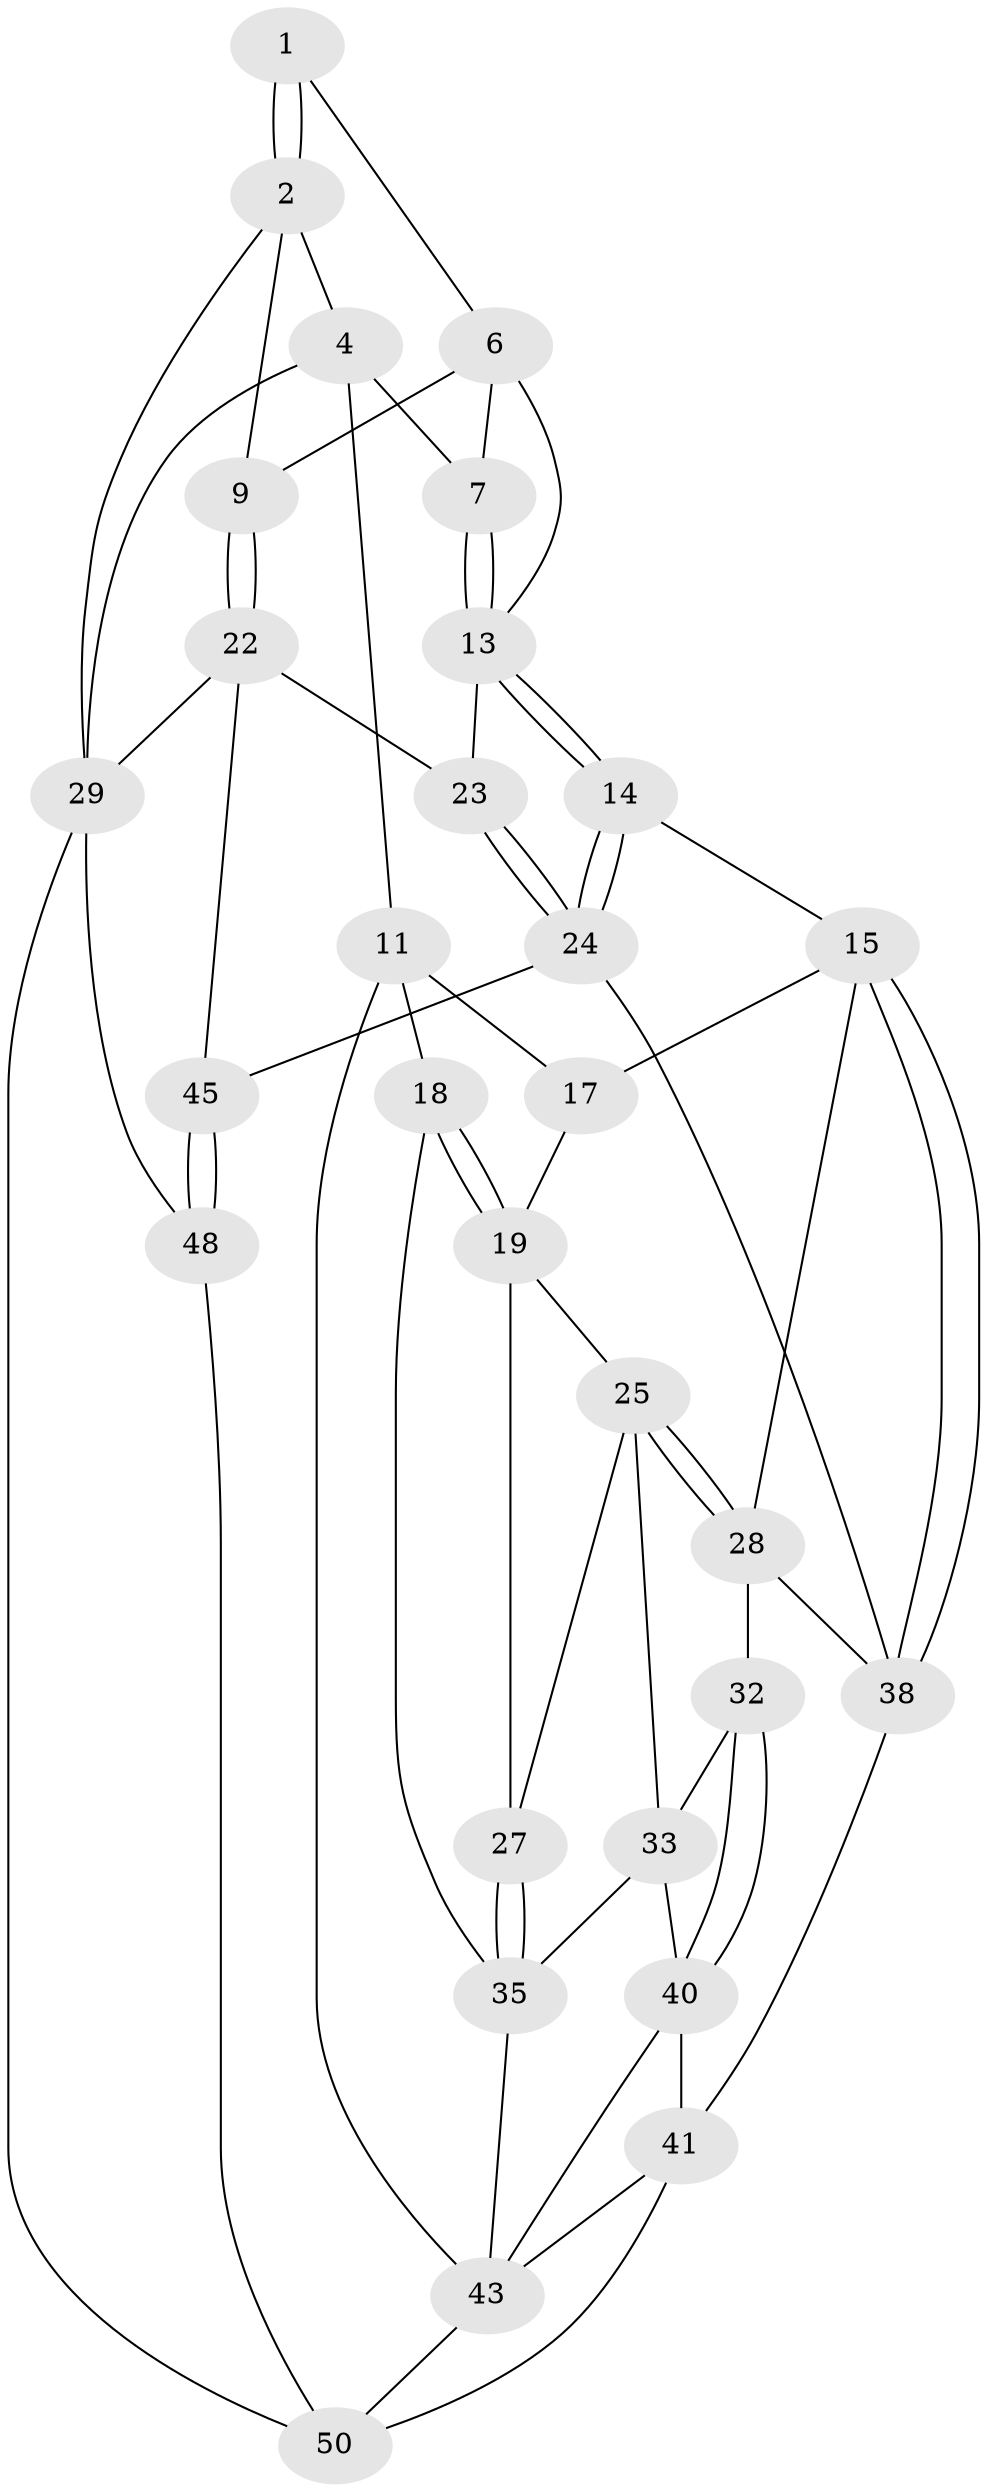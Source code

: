 // Generated by graph-tools (version 1.1) at 2025/52/02/27/25 19:52:37]
// undirected, 30 vertices, 67 edges
graph export_dot {
graph [start="1"]
  node [color=gray90,style=filled];
  1 [pos="+0.8905446468709031+0.03310265700400493"];
  2 [pos="+0.975937881570502+0.2469918090036109",super="+3"];
  4 [pos="+1+0",super="+5"];
  6 [pos="+0.8111595577386301+0.15018464258521397",super="+10"];
  7 [pos="+0.5696779314351071+0.0923012513437375",super="+8"];
  9 [pos="+0.8810965808521665+0.28651740416822946"];
  11 [pos="+0+0",super="+12"];
  13 [pos="+0.569584420258325+0.12445867845107321",super="+21"];
  14 [pos="+0.5253230788789103+0.24771677163052402"];
  15 [pos="+0.38512665475006913+0.3453993241763465",super="+16"];
  17 [pos="+0.2016351858216384+0.043570594385111835"];
  18 [pos="+0+0.29110704086993533"];
  19 [pos="+0.05990172540646707+0.2475129059031373",super="+20"];
  22 [pos="+0.8080595280521429+0.41668821076468665",super="+30"];
  23 [pos="+0.7656155266584548+0.43047703906065876"];
  24 [pos="+0.7037052916886687+0.4657215754555852",super="+37"];
  25 [pos="+0.14354163876533466+0.27125034836310846",super="+26"];
  27 [pos="+0.06533552785613596+0.4003244415585547"];
  28 [pos="+0.35790193509416873+0.35734229777442533",super="+31"];
  29 [pos="+1+0.46377816553682155",super="+47"];
  32 [pos="+0.2617378644902902+0.43700990512553745"];
  33 [pos="+0.1763414280017355+0.4042514721034223",super="+34"];
  35 [pos="+0+0.4411849570641313",super="+36"];
  38 [pos="+0.5520265027540923+0.592789553136714",super="+39"];
  40 [pos="+0.17699054667855837+0.5675420379767169",super="+42"];
  41 [pos="+0.33142073377596026+0.7687003264107631",super="+51"];
  43 [pos="+0+0.7843976779387568",super="+44"];
  45 [pos="+0.8957176271138874+0.6756816433148313",super="+46"];
  48 [pos="+1+0.7704507567002811",super="+49"];
  50 [pos="+0.6859547559184198+1"];
  1 -- 2;
  1 -- 2;
  1 -- 6;
  2 -- 9;
  2 -- 4;
  2 -- 29;
  4 -- 11;
  4 -- 7;
  4 -- 29;
  6 -- 7;
  6 -- 9;
  6 -- 13;
  7 -- 13;
  7 -- 13;
  9 -- 22;
  9 -- 22;
  11 -- 18;
  11 -- 17;
  11 -- 43;
  13 -- 14;
  13 -- 14;
  13 -- 23;
  14 -- 15;
  14 -- 24;
  14 -- 24;
  15 -- 38;
  15 -- 38;
  15 -- 17;
  15 -- 28;
  17 -- 19;
  18 -- 19;
  18 -- 19;
  18 -- 35;
  19 -- 27;
  19 -- 25;
  22 -- 23;
  22 -- 45;
  22 -- 29;
  23 -- 24;
  23 -- 24;
  24 -- 38;
  24 -- 45;
  25 -- 28;
  25 -- 28;
  25 -- 27;
  25 -- 33;
  27 -- 35;
  27 -- 35;
  28 -- 32;
  28 -- 38;
  29 -- 48;
  29 -- 50;
  32 -- 33;
  32 -- 40;
  32 -- 40;
  33 -- 40;
  33 -- 35;
  35 -- 43;
  38 -- 41;
  40 -- 41;
  40 -- 43;
  41 -- 50;
  41 -- 43;
  43 -- 50;
  45 -- 48 [weight=2];
  45 -- 48;
  48 -- 50;
}
